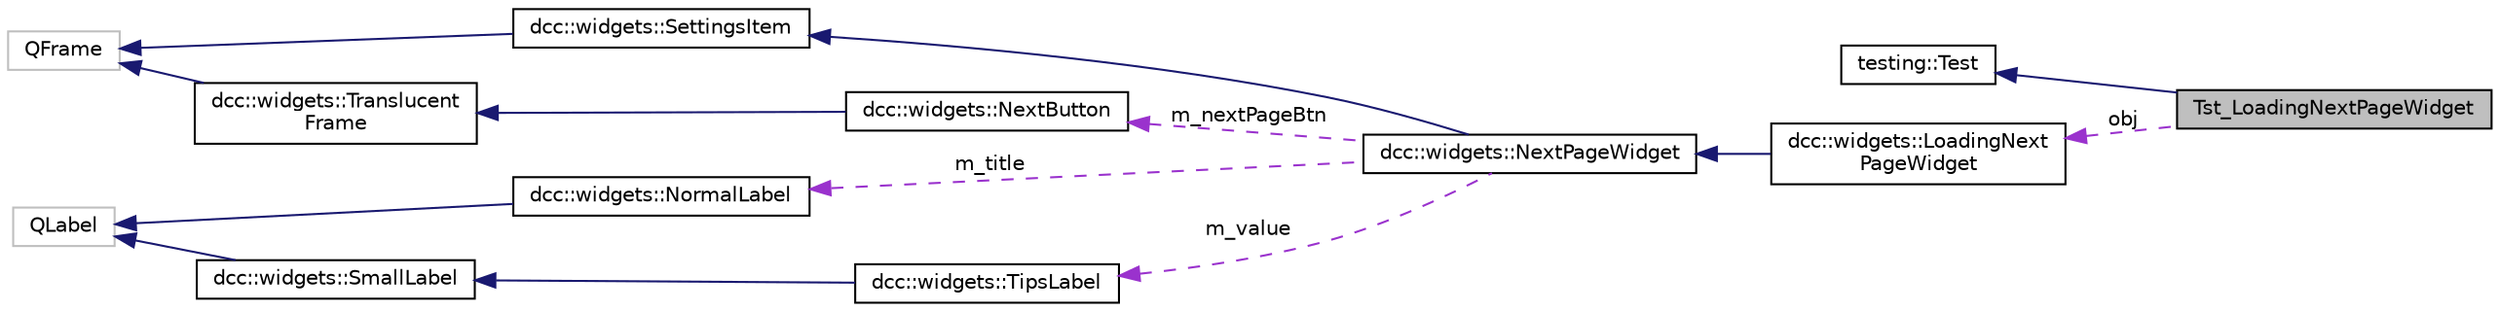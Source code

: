 digraph "Tst_LoadingNextPageWidget"
{
  edge [fontname="Helvetica",fontsize="10",labelfontname="Helvetica",labelfontsize="10"];
  node [fontname="Helvetica",fontsize="10",shape=record];
  rankdir="LR";
  Node2 [label="Tst_LoadingNextPageWidget",height=0.2,width=0.4,color="black", fillcolor="grey75", style="filled", fontcolor="black"];
  Node3 -> Node2 [dir="back",color="midnightblue",fontsize="10",style="solid",fontname="Helvetica"];
  Node3 [label="testing::Test",height=0.2,width=0.4,color="black", fillcolor="white", style="filled",URL="$classtesting_1_1_test.html"];
  Node4 -> Node2 [dir="back",color="darkorchid3",fontsize="10",style="dashed",label=" obj" ,fontname="Helvetica"];
  Node4 [label="dcc::widgets::LoadingNext\lPageWidget",height=0.2,width=0.4,color="black", fillcolor="white", style="filled",URL="$classdcc_1_1widgets_1_1_loading_next_page_widget.html"];
  Node5 -> Node4 [dir="back",color="midnightblue",fontsize="10",style="solid",fontname="Helvetica"];
  Node5 [label="dcc::widgets::NextPageWidget",height=0.2,width=0.4,color="black", fillcolor="white", style="filled",URL="$classdcc_1_1widgets_1_1_next_page_widget.html"];
  Node6 -> Node5 [dir="back",color="midnightblue",fontsize="10",style="solid",fontname="Helvetica"];
  Node6 [label="dcc::widgets::SettingsItem",height=0.2,width=0.4,color="black", fillcolor="white", style="filled",URL="$classdcc_1_1widgets_1_1_settings_item.html"];
  Node7 -> Node6 [dir="back",color="midnightblue",fontsize="10",style="solid",fontname="Helvetica"];
  Node7 [label="QFrame",height=0.2,width=0.4,color="grey75", fillcolor="white", style="filled"];
  Node8 -> Node5 [dir="back",color="darkorchid3",fontsize="10",style="dashed",label=" m_title" ,fontname="Helvetica"];
  Node8 [label="dcc::widgets::NormalLabel",height=0.2,width=0.4,color="black", fillcolor="white", style="filled",URL="$classdcc_1_1widgets_1_1_normal_label.html"];
  Node9 -> Node8 [dir="back",color="midnightblue",fontsize="10",style="solid",fontname="Helvetica"];
  Node9 [label="QLabel",height=0.2,width=0.4,color="grey75", fillcolor="white", style="filled"];
  Node10 -> Node5 [dir="back",color="darkorchid3",fontsize="10",style="dashed",label=" m_nextPageBtn" ,fontname="Helvetica"];
  Node10 [label="dcc::widgets::NextButton",height=0.2,width=0.4,color="black", fillcolor="white", style="filled",URL="$classdcc_1_1widgets_1_1_next_button.html"];
  Node11 -> Node10 [dir="back",color="midnightblue",fontsize="10",style="solid",fontname="Helvetica"];
  Node11 [label="dcc::widgets::Translucent\lFrame",height=0.2,width=0.4,color="black", fillcolor="white", style="filled",URL="$classdcc_1_1widgets_1_1_translucent_frame.html"];
  Node7 -> Node11 [dir="back",color="midnightblue",fontsize="10",style="solid",fontname="Helvetica"];
  Node12 -> Node5 [dir="back",color="darkorchid3",fontsize="10",style="dashed",label=" m_value" ,fontname="Helvetica"];
  Node12 [label="dcc::widgets::TipsLabel",height=0.2,width=0.4,color="black", fillcolor="white", style="filled",URL="$classdcc_1_1widgets_1_1_tips_label.html"];
  Node13 -> Node12 [dir="back",color="midnightblue",fontsize="10",style="solid",fontname="Helvetica"];
  Node13 [label="dcc::widgets::SmallLabel",height=0.2,width=0.4,color="black", fillcolor="white", style="filled",URL="$classdcc_1_1widgets_1_1_small_label.html"];
  Node9 -> Node13 [dir="back",color="midnightblue",fontsize="10",style="solid",fontname="Helvetica"];
}
